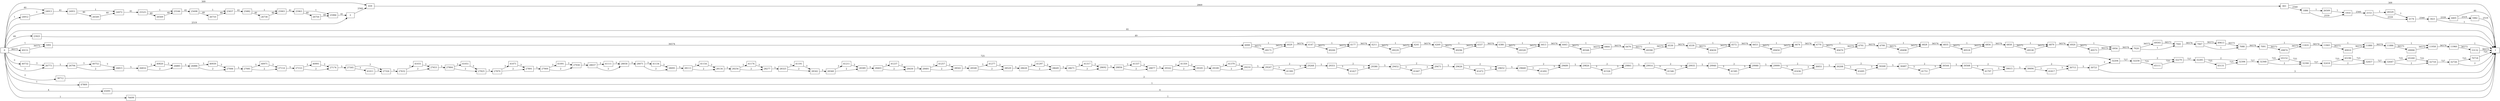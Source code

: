 digraph {
	graph [rankdir=LR]
	node [shape=rectangle]
	2 -> 659 [label=2560]
	659 -> 661 [label=2869]
	661 -> 1886 [label=2560]
	661 -> 1 [label=309]
	1886 -> 1910 [label=2559]
	1886 -> 26509 [label=1]
	1910 -> 2153 [label=2560]
	2153 -> 2174 [label=2559]
	2153 -> 26529 [label=1]
	2174 -> 3421 [label=2560]
	3421 -> 1 [label=1]
	3421 -> 4405 [label=2559]
	4405 -> 1 [label=40]
	4405 -> 5982 [label=2519]
	5982 -> 1 [label=2519]
	5991 -> 6008 [label=36574]
	6008 -> 6029 [label=1]
	6008 -> 49171 [label=36573]
	6029 -> 6147 [label=36574]
	6147 -> 6177 [label=1]
	6147 -> 49200 [label=36573]
	6177 -> 6211 [label=36574]
	6211 -> 6241 [label=1]
	6211 -> 49229 [label=36573]
	6241 -> 6269 [label=36574]
	6269 -> 6337 [label=1]
	6269 -> 49296 [label=36573]
	6337 -> 6380 [label=36574]
	6380 -> 6413 [label=1]
	6380 -> 49328 [label=36573]
	6413 -> 6443 [label=36574]
	6443 -> 6464 [label=1]
	6443 -> 49348 [label=36573]
	6464 -> 6479 [label=36574]
	6479 -> 6530 [label=1]
	6479 -> 49398 [label=36573]
	6530 -> 6539 [label=36574]
	6539 -> 6572 [label=1]
	6539 -> 49430 [label=36573]
	6572 -> 6653 [label=36574]
	6653 -> 6674 [label=1]
	6653 -> 49450 [label=36573]
	6674 -> 6770 [label=36574]
	6770 -> 6791 [label=1]
	6770 -> 49470 [label=36573]
	6791 -> 6799 [label=36574]
	6799 -> 6828 [label=1]
	6799 -> 49498 [label=36573]
	6828 -> 6835 [label=36574]
	6835 -> 6856 [label=1]
	6835 -> 49518 [label=36573]
	6856 -> 6858 [label=36574]
	6858 -> 6879 [label=1]
	6858 -> 49538 [label=36573]
	6879 -> 6920 [label=36574]
	6920 -> 6956 [label=1]
	6920 -> 49573 [label=36573]
	6956 -> 7020 [label=36574]
	7020 -> 7041 [label=1]
	7020 -> 49593 [label=36573]
	7041 -> 7067 [label=36574]
	7067 -> 7088 [label=1]
	7067 -> 49613 [label=36573]
	7088 -> 7091 [label=36574]
	7091 -> 11835 [label=1]
	7091 -> 49874 [label=36573]
	11835 -> 11843 [label=36574]
	11843 -> 11880 [label=1]
	11843 -> 49910 [label=36573]
	11880 -> 11886 [label=36574]
	11886 -> 11958 [label=1]
	11886 -> 49990 [label=36573]
	11958 -> 11960 [label=36574]
	11960 -> 1 [label=1]
	11960 -> 53132 [label=36573]
	23925 -> 1 [label=49]
	24912 -> 24913 [label=1]
	24913 -> 24951 [label=41]
	24951 -> 24972 [label=1]
	24951 -> 26549 [label=40]
	24972 -> 25525 [label=41]
	25525 -> 25546 [label=1]
	25525 -> 26569 [label=40]
	25546 -> 25698 [label=41]
	25698 -> 25837 [label=1]
	25698 -> 26710 [label=40]
	25837 -> 25882 [label=41]
	25882 -> 25903 [label=1]
	25882 -> 26730 [label=40]
	25903 -> 25963 [label=41]
	25963 -> 25984 [label=1]
	25963 -> 26750 [label=40]
	25984 -> 2 [label=41]
	26509 -> 1910 [label=1]
	26529 -> 2174 [label=1]
	26549 -> 24972 [label=40]
	26569 -> 25546 [label=40]
	26710 -> 25837 [label=40]
	26730 -> 25903 [label=40]
	26750 -> 25984 [label=40]
	26773 -> 26794 [label=5]
	26794 -> 26815 [label=2]
	26794 -> 40752 [label=3]
	26815 -> 26816 [label=5]
	26816 -> 26885 [label=2]
	26816 -> 40820 [label=3]
	26885 -> 26886 [label=5]
	26886 -> 27006 [label=2]
	26886 -> 40939 [label=3]
	27006 -> 27081 [label=5]
	27081 -> 27114 [label=2]
	27081 -> 40971 [label=3]
	27114 -> 27153 [label=5]
	27153 -> 27174 [label=2]
	27153 -> 40991 [label=3]
	27174 -> 27305 [label=5]
	27305 -> 27326 [label=2]
	27305 -> 41011 [label=3]
	27326 -> 27632 [label=5]
	27632 -> 27653 [label=2]
	27632 -> 41031 [label=3]
	27653 -> 27804 [label=5]
	27804 -> 27825 [label=2]
	27804 -> 41051 [label=3]
	27825 -> 27870 [label=5]
	27870 -> 27891 [label=2]
	27870 -> 41071 [label=3]
	27891 -> 27909 [label=5]
	27909 -> 27930 [label=2]
	27909 -> 41091 [label=3]
	27930 -> 28037 [label=5]
	28037 -> 28058 [label=2]
	28037 -> 41111 [label=3]
	28058 -> 28071 [label=5]
	28071 -> 28095 [label=2]
	28071 -> 41134 [label=3]
	28095 -> 28113 [label=5]
	28113 -> 28134 [label=2]
	28113 -> 41154 [label=3]
	28134 -> 28256 [label=5]
	28256 -> 28277 [label=2]
	28256 -> 41174 [label=3]
	28277 -> 28325 [label=5]
	28325 -> 28342 [label=2]
	28325 -> 41191 [label=3]
	28342 -> 28368 [label=5]
	28368 -> 28389 [label=2]
	28368 -> 41211 [label=3]
	28389 -> 28403 [label=5]
	28403 -> 28430 [label=2]
	28403 -> 41237 [label=3]
	28430 -> 28481 [label=5]
	28481 -> 28502 [label=2]
	28481 -> 41257 [label=3]
	28502 -> 28508 [label=5]
	28508 -> 28529 [label=2]
	28508 -> 41277 [label=3]
	28529 -> 28628 [label=5]
	28628 -> 28649 [label=2]
	28628 -> 41297 [label=3]
	28649 -> 28671 [label=5]
	28671 -> 28692 [label=2]
	28671 -> 41317 [label=3]
	28692 -> 28856 [label=5]
	28856 -> 28877 [label=2]
	28856 -> 41337 [label=3]
	28877 -> 29162 [label=5]
	29162 -> 29185 [label=2]
	29162 -> 41359 [label=3]
	29185 -> 29189 [label=5]
	29189 -> 29210 [label=2]
	29189 -> 41379 [label=3]
	29210 -> 29247 [label=5]
	29247 -> 29268 [label=2]
	29247 -> 41399 [label=3]
	29268 -> 29351 [label=5]
	29351 -> 29380 [label=2]
	29351 -> 41427 [label=3]
	29380 -> 29452 [label=5]
	29452 -> 29473 [label=2]
	29452 -> 41447 [label=3]
	29473 -> 29626 [label=5]
	29626 -> 29652 [label=2]
	29626 -> 41472 [label=3]
	29652 -> 29668 [label=5]
	29668 -> 29689 [label=2]
	29668 -> 41492 [label=3]
	29689 -> 29826 [label=5]
	29826 -> 29861 [label=2]
	29826 -> 41526 [label=3]
	29861 -> 29914 [label=5]
	29914 -> 29935 [label=2]
	29914 -> 41546 [label=3]
	29935 -> 29940 [label=5]
	29940 -> 29980 [label=2]
	29940 -> 41585 [label=3]
	29980 -> 29999 [label=5]
	29999 -> 30051 [label=2]
	29999 -> 41636 [label=3]
	30051 -> 30208 [label=5]
	30208 -> 30268 [label=2]
	30208 -> 41695 [label=3]
	30268 -> 30487 [label=5]
	30487 -> 30544 [label=2]
	30487 -> 41751 [label=3]
	30544 -> 30568 [label=5]
	30568 -> 30615 [label=2]
	30568 -> 41797 [label=3]
	30615 -> 30694 [label=5]
	30694 -> 30715 [label=2]
	30694 -> 41817 [label=3]
	30715 -> 30721 [label=5]
	30721 -> 32204 [label=2]
	30721 -> 1 [label=3]
	32204 -> 32258 [label=727]
	32258 -> 32279 [label=2]
	32258 -> 65111 [label=725]
	32279 -> 32285 [label=727]
	32285 -> 32306 [label=2]
	32285 -> 65131 [label=725]
	32306 -> 32368 [label=727]
	32368 -> 32390 [label=2]
	32368 -> 65152 [label=725]
	32390 -> 32418 [label=727]
	32418 -> 32457 [label=2]
	32418 -> 65190 [label=725]
	32457 -> 32647 [label=727]
	32647 -> 32718 [label=2]
	32647 -> 65260 [label=725]
	32718 -> 32726 [label=727]
	32726 -> 1 [label=2]
	32726 -> 70718 [label=725]
	38712 -> 1 [label=2]
	40732 -> 26773 [label=3]
	40752 -> 26815 [label=3]
	40820 -> 26885 [label=3]
	40939 -> 27006 [label=3]
	40971 -> 27114 [label=3]
	40991 -> 27174 [label=3]
	41011 -> 27326 [label=3]
	41031 -> 27653 [label=3]
	41051 -> 27825 [label=3]
	41071 -> 27891 [label=3]
	41091 -> 27930 [label=3]
	41111 -> 28058 [label=3]
	41134 -> 28095 [label=3]
	41154 -> 28134 [label=3]
	41174 -> 28277 [label=3]
	41191 -> 28342 [label=3]
	41211 -> 28389 [label=3]
	41237 -> 28430 [label=3]
	41257 -> 28502 [label=3]
	41277 -> 28529 [label=3]
	41297 -> 28649 [label=3]
	41317 -> 28692 [label=3]
	41337 -> 28877 [label=3]
	41359 -> 29185 [label=3]
	41379 -> 29210 [label=3]
	41399 -> 29268 [label=3]
	41427 -> 29380 [label=3]
	41447 -> 29473 [label=3]
	41472 -> 29652 [label=3]
	41492 -> 29689 [label=3]
	41526 -> 29861 [label=3]
	41546 -> 29935 [label=3]
	41585 -> 29980 [label=3]
	41636 -> 30051 [label=3]
	41695 -> 30268 [label=3]
	41751 -> 30544 [label=3]
	41797 -> 30615 [label=3]
	41817 -> 30715 [label=3]
	47809 -> 1 [label=1]
	49151 -> 5991 [label=36573]
	49171 -> 6029 [label=36573]
	49200 -> 6177 [label=36573]
	49229 -> 6241 [label=36573]
	49296 -> 6337 [label=36573]
	49328 -> 6413 [label=36573]
	49348 -> 6464 [label=36573]
	49398 -> 6530 [label=36573]
	49430 -> 6572 [label=36573]
	49450 -> 6674 [label=36573]
	49470 -> 6791 [label=36573]
	49498 -> 6828 [label=36573]
	49518 -> 6856 [label=36573]
	49538 -> 6879 [label=36573]
	49573 -> 6956 [label=36573]
	49593 -> 7041 [label=36573]
	49613 -> 7088 [label=36573]
	49874 -> 11835 [label=36573]
	49910 -> 11880 [label=36573]
	49990 -> 11958 [label=36573]
	53132 -> 1 [label=36573]
	65091 -> 1 [label=4]
	65111 -> 32279 [label=725]
	65131 -> 32306 [label=725]
	65152 -> 32390 [label=725]
	65190 -> 32457 [label=725]
	65260 -> 32718 [label=725]
	70718 -> 1 [label=725]
	76699 -> 1 [label=1]
	0 -> 2 [label=2519]
	0 -> 24913 [label=40]
	0 -> 32204 [label=725]
	0 -> 5991 [label=1]
	0 -> 1 [label=81]
	0 -> 23925 [label=49]
	0 -> 24912 [label=1]
	0 -> 26773 [label=2]
	0 -> 38712 [label=2]
	0 -> 40732 [label=3]
	0 -> 47809 [label=1]
	0 -> 49151 [label=36573]
	0 -> 659 [label=309]
	0 -> 65091 [label=4]
	0 -> 76699 [label=1]
}

